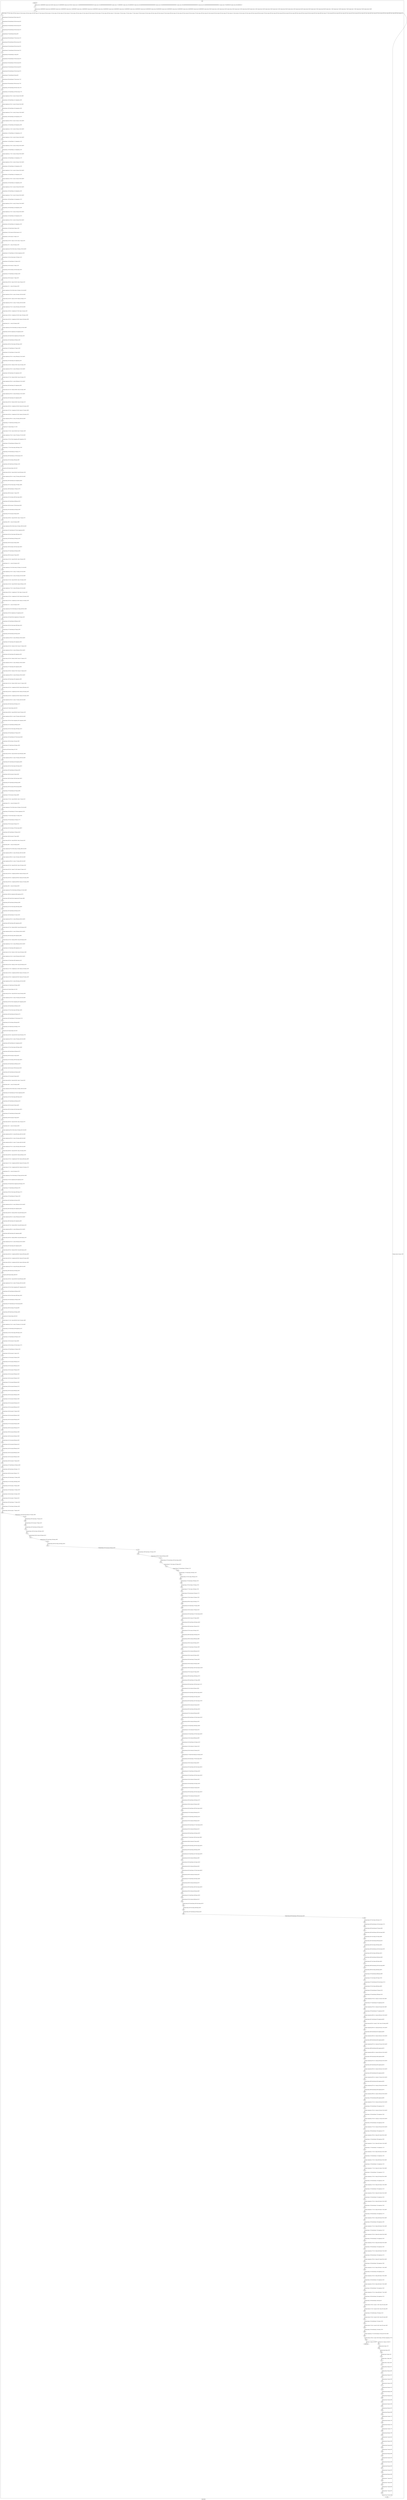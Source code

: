 digraph G {
label="Btor2XCFA";
subgraph cluster_0 {
label="main";
main_init[];
l1[];
l3[];
l4[];
l5[];
l6[];
l7[];
l8[];
l9[];
l10[];
l11[];
l12[];
l13[];
l14[];
l15[];
l16[];
l17[];
l18[];
l19[];
l20[];
l21[];
l22[];
l23[];
l24[];
l25[];
l26[];
l27[];
l28[];
l29[];
l30[];
l31[];
l32[];
l33[];
l34[];
l35[];
l36[];
l37[];
l38[];
l39[];
l40[];
l41[];
l42[];
l43[];
l44[];
l45[];
l46[];
l47[];
l48[];
l49[];
l50[];
l51[];
l52[];
l53[];
l54[];
l55[];
l56[];
l57[];
l58[];
l59[];
l60[];
l61[];
l62[];
l63[];
l64[];
l65[];
l66[];
l67[];
l68[];
l69[];
l70[];
l71[];
l72[];
l73[];
l74[];
l75[];
l76[];
l77[];
l78[];
l79[];
l80[];
l81[];
l82[];
l83[];
l84[];
l85[];
l86[];
l87[];
l88[];
l89[];
l90[];
l91[];
l92[];
l93[];
l94[];
l95[];
l96[];
l97[];
l98[];
l99[];
l100[];
l101[];
l102[];
l103[];
l104[];
l105[];
l106[];
l107[];
l108[];
l109[];
l110[];
l111[];
l112[];
l113[];
l114[];
l115[];
l116[];
l117[];
l118[];
l119[];
l120[];
l121[];
l122[];
l123[];
l124[];
l125[];
l126[];
l127[];
l128[];
l129[];
l130[];
l131[];
l132[];
l133[];
l134[];
l135[];
l136[];
l137[];
l138[];
l139[];
l140[];
l141[];
l142[];
l143[];
l144[];
l145[];
l146[];
l147[];
l148[];
l149[];
l150[];
l151[];
l152[];
l153[];
l154[];
l155[];
l156[];
l157[];
l158[];
l159[];
l160[];
l161[];
l162[];
l163[];
l164[];
l165[];
l166[];
l167[];
l168[];
l169[];
l170[];
l171[];
l172[];
l173[];
l174[];
l175[];
l176[];
l177[];
l178[];
l179[];
l180[];
l181[];
l182[];
l183[];
l184[];
l185[];
l186[];
l187[];
l188[];
l189[];
l190[];
l191[];
l192[];
l193[];
l194[];
l195[];
l196[];
l197[];
l198[];
l199[];
l200[];
l201[];
l202[];
l203[];
l204[];
l205[];
l206[];
l207[];
l208[];
l209[];
l210[];
l211[];
l212[];
l213[];
l214[];
l215[];
l216[];
l217[];
l218[];
l219[];
l220[];
l221[];
l222[];
l223[];
l224[];
l225[];
l226[];
l227[];
l228[];
l229[];
l230[];
l231[];
l232[];
l233[];
l234[];
l235[];
l236[];
l237[];
l238[];
l239[];
l240[];
l241[];
l242[];
l243[];
l244[];
l245[];
l246[];
l247[];
l248[];
l249[];
l250[];
l251[];
l252[];
l253[];
l254[];
l255[];
l256[];
l257[];
l258[];
l259[];
l260[];
l261[];
l262[];
l263[];
l264[];
l265[];
l266[];
l267[];
l268[];
l269[];
l270[];
l271[];
l272[];
l273[];
l274[];
l275[];
l276[];
l277[];
l278[];
l279[];
l280[];
l281[];
l282[];
l283[];
l284[];
l285[];
l286[];
l287[];
l288[];
l289[];
l290[];
l291[];
l292[];
l293[];
l294[];
l295[];
l296[];
l297[];
l298[];
l299[];
l300[];
l301[];
l302[];
l303[];
l304[];
l305[];
l306[];
l307[];
l308[];
l309[];
l310[];
l311[];
l312[];
l313[];
l314[];
l315[];
l316[];
l317[];
l318[];
l319[];
l320[];
l321[];
l322[];
l323[];
l324[];
l325[];
l326[];
l327[];
l328[];
l329[];
l330[];
l331[];
l332[];
l333[];
l334[];
l335[];
l336[];
l337[];
l338[];
l339[];
l340[];
l341[];
l342[];
l343[];
l344[];
l345[];
l346[];
l347[];
l348[];
l349[];
l350[];
l351[];
l352[];
l353[];
l354[];
l355[];
l356[];
l357[];
l358[];
l359[];
l360[];
l361[];
l362[];
l363[];
l364[];
l365[];
l366[];
l367[];
l368[];
l369[];
l370[];
l371[];
l372[];
l373[];
l374[];
l375[];
l376[];
l377[];
l378[];
l379[];
l380[];
l381[];
l382[];
l383[];
l384[];
l385[];
l386[];
l387[];
l388[];
l389[];
l390[];
l391[];
l392[];
l393[];
l394[];
l395[];
l396[];
l397[];
l398[];
l399[];
l400[];
l401[];
l402[];
l403[];
l404[];
l405[];
l406[];
l407[];
l408[];
l409[];
l410[];
l411[];
l412[];
l413[];
l414[];
l415[];
l416[];
l417[];
l418[];
l419[];
l420[];
l421[];
l422[];
l423[];
l424[];
l425[];
l426[];
l427[];
l428[];
l429[];
l430[];
l431[];
l432[];
l433[];
l434[];
l435[];
l436[];
l437[];
l438[];
l439[];
l440[];
l441[];
l442[];
l443[];
l444[];
l445[];
l446[];
l447[];
l448[];
l449[];
l450[];
l451[];
l452[];
l453[];
l454[];
l455[];
l456[];
l457[];
l458[];
l459[];
l460[];
l461[];
l462[];
l463[];
l464[];
l465[];
l466[];
l467[];
l468[];
l469[];
l470[];
l471[];
l472[];
l473[];
l474[];
l475[];
l476[];
l477[];
l478[];
l479[];
l480[];
l481[];
l482[];
l483[];
l484[];
l485[];
l486[];
l487[];
l488[];
l489[];
l490[];
l491[];
l492[];
l493[];
l494[];
l495[];
l496[];
l497[];
l498[];
l499[];
l500[];
l501[];
l502[];
l503[];
l504[];
l505[];
l506[];
l507[];
l508[];
l509[];
l510[];
l511[];
l512[];
l513[];
l514[];
l515[];
l516[];
l517[];
l518[];
l519[];
l520[];
l521[];
l522[];
l523[];
l524[];
l525[];
l526[];
l527[];
l528[];
l529[];
l530[];
l531[];
l532[];
l533[];
l534[];
l535[];
l536[];
l537[];
l538[];
l539[];
l540[];
l541[];
l542[];
l543[];
l544[];
l545[];
l546[];
l547[];
l548[];
l549[];
l550[];
l551[];
l552[];
l553[];
l554[];
l555[];
l556[];
l557[];
l558[];
l559[];
l560[];
l561[];
l562[];
l563[];
l564[];
l565[];
l566[];
main_error[];
l567[];
l568[];
l569[];
l570[];
l571[];
l572[];
l573[];
l574[];
l575[];
l576[];
l577[];
l578[];
l579[];
l580[];
l581[];
l582[];
l583[];
l584[];
l585[];
l586[];
l587[];
l588[];
l589[];
l590[];
l591[];
l592[];
l593[];
l594[];
l595[];
l596[];
l597[];
l598[];
l599[];
l600[];
l601[];
l602[];
l603[];
l604[];
main_init -> l1 [label="[(assign const_5 #b00000000),(assign const_38 #b0),(assign const_102 #b00000000),(assign const_209 #b1),(assign const_215 #b00000000000000000000000000000100),(assign const_216 #b000000000000000000000000),(assign const_217 #b00000001),(assign const_236 #b00000010),(assign const_249 #b00000000000000000000000000000000),(assign const_250 #b00000000000000000000000000000001),(assign const_258 #b00000000000000000000000000000010),(assign const_262 #b00000000000000000000000000000011),(assign const_270 #b00000100),(assign const_463 #b00000011)] "];
l3 -> l4 [label="[(havoc input_137),(havoc input_139),(havoc input_141),(havoc input_143),(havoc input_145),(havoc input_147),(havoc input_149),(havoc input_151),(havoc input_153),(havoc input_155),(havoc input_157),(havoc input_159),(havoc input_161),(havoc input_163),(havoc input_165),(havoc input_167),(havoc input_169),(havoc input_171),(havoc input_173),(havoc input_175),(havoc input_177),(havoc input_179),(havoc input_181),(havoc input_183),(havoc input_185),(havoc input_187),(havoc input_189),(havoc input_191),(havoc input_193),(havoc input_195),(havoc input_197),(havoc input_199),(havoc input_201),(havoc input_203),(havoc input_205),(havoc input_207),(havoc input_211),(havoc input_213),(havoc input_225),(havoc input_228),(havoc input_248),(havoc input_279),(havoc input_290),(havoc input_293),(havoc input_296),(havoc input_305),(havoc input_308),(havoc input_328),(havoc input_354),(havoc input_365),(havoc input_368),(havoc input_371),(havoc input_380),(havoc input_383),(havoc input_403),(havoc input_429),(havoc input_440),(havoc input_443),(havoc input_446),(havoc input_455),(havoc input_458),(havoc input_480),(havoc input_506),(havoc input_517)] "];
l4 -> l5 [label="[(assign binary_83 (bvand state_39 (bvnot state_41)))] "];
l5 -> l6 [label="[(assign binary_84 (bvand binary_83 (bvnot state_43)))] "];
l6 -> l7 [label="[(assign binary_85 (bvand binary_84 (bvnot state_45)))] "];
l7 -> l8 [label="[(assign binary_86 (bvand binary_85 (bvnot state_47)))] "];
l8 -> l9 [label="[(assign binary_87 (bvand binary_86 state_49))] "];
l9 -> l10 [label="[(assign binary_88 (bvand binary_87 (bvnot state_51)))] "];
l10 -> l11 [label="[(assign binary_89 (bvand binary_88 (bvnot state_53)))] "];
l11 -> l12 [label="[(assign binary_90 (bvand binary_89 (bvnot state_55)))] "];
l12 -> l13 [label="[(assign binary_91 (bvand binary_90 (bvnot state_57)))] "];
l13 -> l14 [label="[(assign binary_92 (bvand binary_91 state_59))] "];
l14 -> l15 [label="[(assign binary_93 (bvand binary_92 (bvnot state_61)))] "];
l15 -> l16 [label="[(assign binary_94 (bvand binary_93 (bvnot state_63)))] "];
l16 -> l17 [label="[(assign binary_95 (bvand binary_94 (bvnot state_65)))] "];
l17 -> l18 [label="[(assign binary_96 (bvand binary_95 (bvnot state_67)))] "];
l18 -> l19 [label="[(assign binary_97 (bvand binary_96 state_69))] "];
l19 -> l20 [label="[(assign binary_98 (bvand binary_97 (bvnot state_71)))] "];
l20 -> l21 [label="[(assign binary_99 (bvand binary_98 (bvnot state_73)))] "];
l21 -> l22 [label="[(assign binary_100 (bvand binary_99 (bvnot state_75)))] "];
l22 -> l23 [label="[(assign binary_101 (bvand binary_100 (bvnot state_77)))] "];
l23 -> l24 [label="[(assign comparison_103 (ite (= const_102 state_6) #b1 #b0))] "];
l24 -> l25 [label="[(assign binary_104 (bvand binary_101 comparison_103))] "];
l25 -> l26 [label="[(assign comparison_105 (ite (= const_102 state_8) #b1 #b0))] "];
l26 -> l27 [label="[(assign binary_106 (bvand binary_104 comparison_105))] "];
l27 -> l28 [label="[(assign comparison_107 (ite (= const_102 state_10) #b1 #b0))] "];
l28 -> l29 [label="[(assign binary_108 (bvand binary_106 comparison_107))] "];
l29 -> l30 [label="[(assign comparison_109 (ite (= const_102 state_12) #b1 #b0))] "];
l30 -> l31 [label="[(assign binary_110 (bvand binary_108 comparison_109))] "];
l31 -> l32 [label="[(assign comparison_111 (ite (= const_102 state_14) #b1 #b0))] "];
l32 -> l33 [label="[(assign binary_112 (bvand binary_110 comparison_111))] "];
l33 -> l34 [label="[(assign comparison_113 (ite (= const_102 state_16) #b1 #b0))] "];
l34 -> l35 [label="[(assign binary_114 (bvand binary_112 comparison_113))] "];
l35 -> l36 [label="[(assign comparison_115 (ite (= const_102 state_18) #b1 #b0))] "];
l36 -> l37 [label="[(assign binary_116 (bvand binary_114 comparison_115))] "];
l37 -> l38 [label="[(assign comparison_117 (ite (= const_102 state_20) #b1 #b0))] "];
l38 -> l39 [label="[(assign binary_118 (bvand binary_116 comparison_117))] "];
l39 -> l40 [label="[(assign comparison_119 (ite (= const_102 state_22) #b1 #b0))] "];
l40 -> l41 [label="[(assign binary_120 (bvand binary_118 comparison_119))] "];
l41 -> l42 [label="[(assign comparison_121 (ite (= const_102 state_24) #b1 #b0))] "];
l42 -> l43 [label="[(assign binary_122 (bvand binary_120 comparison_121))] "];
l43 -> l44 [label="[(assign comparison_123 (ite (= const_102 state_26) #b1 #b0))] "];
l44 -> l45 [label="[(assign binary_124 (bvand binary_122 comparison_123))] "];
l45 -> l46 [label="[(assign comparison_125 (ite (= const_102 state_28) #b1 #b0))] "];
l46 -> l47 [label="[(assign binary_126 (bvand binary_124 comparison_125))] "];
l47 -> l48 [label="[(assign comparison_127 (ite (= const_102 state_30) #b1 #b0))] "];
l48 -> l49 [label="[(assign binary_128 (bvand binary_126 comparison_127))] "];
l49 -> l50 [label="[(assign comparison_129 (ite (= const_102 state_32) #b1 #b0))] "];
l50 -> l51 [label="[(assign binary_130 (bvand binary_128 comparison_129))] "];
l51 -> l52 [label="[(assign comparison_131 (ite (= const_102 state_34) #b1 #b0))] "];
l52 -> l53 [label="[(assign binary_132 (bvand binary_130 comparison_131))] "];
l53 -> l54 [label="[(assign comparison_133 (ite (= const_102 state_36) #b1 #b0))] "];
l54 -> l55 [label="[(assign binary_134 (bvand binary_132 comparison_133))] "];
l55 -> l56 [label="[(assign binary_135 (bvand state_81 binary_134))] "];
l56 -> l57 [label="[(assign binary_212 (bvor input_169 (bvnot input_211)))] "];
l57 -> l58 [label="[(assign binary_214 (bvor input_173 input_211))] "];
l58 -> l59 [label="[(assign ternary_218 (ite (= input_211 #b1) const_217 input_153))] "];
l59 -> l60 [label="[(assign binary_219 (++ const_216 ternary_218))] "];
l60 -> l61 [label="[(assign comparison_220 (ite (bvule const_215 binary_219) #b1 #b0))] "];
l61 -> l62 [label="[(assign binary_221 (bvand binary_214 (bvnot comparison_220)))] "];
l62 -> l63 [label="[(assign binary_222 (bvor (bvnot input_213) binary_221))] "];
l63 -> l64 [label="[(assign binary_223 (bvand binary_212 binary_222))] "];
l64 -> l65 [label="[(assign binary_224 (bvor input_175 input_213))] "];
l65 -> l66 [label="[(assign binary_226 (bvor binary_224 (bvnot input_225)))] "];
l66 -> l67 [label="[(assign binary_227 (bvand binary_223 binary_226))] "];
l67 -> l68 [label="[(assign binary_229 (bvor input_177 input_225))] "];
l68 -> l69 [label="[(assign ternary_230 (ite (= input_225 #b1) const_102 input_155))] "];
l69 -> l70 [label="[(assign binary_231 (++ const_216 ternary_230))] "];
l70 -> l71 [label="[(assign comparison_232 (ite (bvule const_215 binary_231) #b1 #b0))] "];
l71 -> l72 [label="[(assign comparison_233 (ite (= const_102 ternary_230) #b1 #b0))] "];
l72 -> l73 [label="[(assign ternary_234 (ite (= input_213 #b1) ternary_218 input_137))] "];
l73 -> l74 [label="[(assign comparison_235 (ite (= const_217 ternary_230) #b1 #b0))] "];
l74 -> l75 [label="[(assign comparison_237 (ite (= const_236 ternary_230) #b1 #b0))] "];
l75 -> l76 [label="[(assign ternary_238 (ite (= comparison_237 #b1) input_141 input_143))] "];
l76 -> l77 [label="[(assign ternary_239 (ite (= comparison_235 #b1) input_139 ternary_238))] "];
l77 -> l78 [label="[(assign ternary_240 (ite (= comparison_233 #b1) ternary_234 ternary_239))] "];
l78 -> l79 [label="[(assign binary_241 (++ const_216 ternary_240))] "];
l79 -> l80 [label="[(assign comparison_242 (ite (bvule binary_241 binary_219) #b1 #b0))] "];
l80 -> l81 [label="[(assign binary_243 (bvor comparison_233 comparison_242))] "];
l81 -> l82 [label="[(assign binary_244 (bvand (bvnot comparison_232) binary_243))] "];
l82 -> l83 [label="[(assign binary_245 (bvand binary_229 binary_244))] "];
l83 -> l84 [label="[(assign binary_246 (bvor (bvnot input_228) binary_245))] "];
l84 -> l85 [label="[(assign binary_247 (bvand binary_227 binary_246))] "];
l85 -> l86 [label="[(assign binary_251 (bvsub binary_219 const_250))] "];
l86 -> l87 [label="[(assign comparison_252 (ite (= const_249 binary_251) #b1 #b0))] "];
l87 -> l88 [label="[(assign binary_253 (bvand input_225 comparison_252))] "];
l88 -> l89 [label="[(assign ternary_254 (ite (= binary_253 #b1) const_102 input_145))] "];
l89 -> l90 [label="[(assign comparison_255 (ite (= const_250 binary_251) #b1 #b0))] "];
l90 -> l91 [label="[(assign binary_256 (bvand input_225 comparison_255))] "];
l91 -> l92 [label="[(assign ternary_257 (ite (= binary_256 #b1) const_102 input_147))] "];
l92 -> l93 [label="[(assign comparison_259 (ite (= const_258 binary_251) #b1 #b0))] "];
l93 -> l94 [label="[(assign binary_260 (bvand input_225 comparison_259))] "];
l94 -> l95 [label="[(assign ternary_261 (ite (= binary_260 #b1) const_102 input_149))] "];
l95 -> l96 [label="[(assign comparison_263 (ite (= const_262 binary_251) #b1 #b0))] "];
l96 -> l97 [label="[(assign binary_264 (bvand input_225 comparison_263))] "];
l97 -> l98 [label="[(assign ternary_265 (ite (= binary_264 #b1) const_102 input_151))] "];
l98 -> l99 [label="[(assign ternary_266 (ite (= comparison_259 #b1) ternary_261 ternary_265))] "];
l99 -> l100 [label="[(assign ternary_267 (ite (= comparison_255 #b1) ternary_257 ternary_266))] "];
l100 -> l101 [label="[(assign ternary_268 (ite (= comparison_252 #b1) ternary_254 ternary_267))] "];
l101 -> l102 [label="[(assign comparison_269 (ite (= const_102 ternary_268) #b1 #b0))] "];
l102 -> l103 [label="[(assign binary_271 (bvadd const_250 binary_231))] "];
l103 -> l104 [label="[(assign slice_272 (extract binary_271 0 8))] "];
l104 -> l105 [label="[(assign ternary_273 (ite (= input_228 #b1) slice_272 ternary_230))] "];
l105 -> l106 [label="[(assign comparison_274 (ite (= const_270 ternary_273) #b1 #b0))] "];
l106 -> l107 [label="[(assign binary_275 (bvor (bvnot comparison_269) comparison_274))] "];
l107 -> l108 [label="[(assign binary_276 (bvand binary_229 binary_275))] "];
l108 -> l109 [label="[(assign binary_277 (bvor (bvnot input_248) binary_276))] "];
l109 -> l110 [label="[(assign binary_278 (bvand binary_247 binary_277))] "];
l110 -> l111 [label="[(assign binary_280 (bvand binary_214 (bvnot input_213)))] "];
l111 -> l112 [label="[(assign binary_281 (bvor binary_280 input_248))] "];
l112 -> l113 [label="[(assign binary_282 (bvadd const_250 binary_219))] "];
l113 -> l114 [label="[(assign slice_283 (extract binary_282 0 8))] "];
l114 -> l115 [label="[(assign ternary_284 (ite (= input_248 #b1) slice_283 ternary_218))] "];
l115 -> l116 [label="[(assign comparison_285 (ite (= const_270 ternary_284) #b1 #b0))] "];
l116 -> l117 [label="[(assign binary_286 (bvand binary_281 comparison_285))] "];
l117 -> l118 [label="[(assign binary_287 (bvor (bvnot input_279) binary_286))] "];
l118 -> l119 [label="[(assign binary_288 (bvand binary_278 binary_287))] "];
l119 -> l120 [label="[(assign binary_289 (bvor input_171 input_279))] "];
l120 -> l121 [label="[(assign binary_291 (bvor binary_289 (bvnot input_290)))] "];
l121 -> l122 [label="[(assign binary_292 (bvand binary_288 binary_291))] "];
l122 -> l123 [label="[(assign binary_294 (bvor input_179 (bvnot input_293)))] "];
l123 -> l124 [label="[(assign binary_295 (bvand binary_292 binary_294))] "];
l124 -> l125 [label="[(assign binary_297 (bvor input_183 input_293))] "];
l125 -> l126 [label="[(assign ternary_298 (ite (= input_293 #b1) const_217 input_157))] "];
l126 -> l127 [label="[(assign binary_299 (++ const_216 ternary_298))] "];
l127 -> l128 [label="[(assign comparison_300 (ite (bvule const_215 binary_299) #b1 #b0))] "];
l128 -> l129 [label="[(assign binary_301 (bvand binary_297 (bvnot comparison_300)))] "];
l129 -> l130 [label="[(assign binary_302 (bvor (bvnot input_296) binary_301))] "];
l130 -> l131 [label="[(assign binary_303 (bvand binary_295 binary_302))] "];
l131 -> l132 [label="[(assign binary_304 (bvor input_185 input_296))] "];
l132 -> l133 [label="[(assign binary_306 (bvor binary_304 (bvnot input_305)))] "];
l133 -> l134 [label="[(assign binary_307 (bvand binary_303 binary_306))] "];
l134 -> l135 [label="[(assign binary_309 (bvor input_187 input_305))] "];
l135 -> l136 [label="[(assign ternary_310 (ite (= input_305 #b1) const_102 input_159))] "];
l136 -> l137 [label="[(assign binary_311 (++ const_216 ternary_310))] "];
l137 -> l138 [label="[(assign comparison_312 (ite (bvule const_215 binary_311) #b1 #b0))] "];
l138 -> l139 [label="[(assign comparison_313 (ite (= const_217 ternary_310) #b1 #b0))] "];
l139 -> l140 [label="[(assign comparison_314 (ite (= const_102 ternary_310) #b1 #b0))] "];
l140 -> l141 [label="[(assign ternary_315 (ite (= input_290 #b1) const_102 ternary_234))] "];
l141 -> l142 [label="[(assign ternary_316 (ite (= input_296 #b1) ternary_298 input_139))] "];
l142 -> l143 [label="[(assign comparison_317 (ite (= const_236 ternary_310) #b1 #b0))] "];
l143 -> l144 [label="[(assign ternary_318 (ite (= comparison_317 #b1) input_141 input_143))] "];
l144 -> l145 [label="[(assign ternary_319 (ite (= comparison_313 #b1) ternary_316 ternary_318))] "];
l145 -> l146 [label="[(assign ternary_320 (ite (= comparison_314 #b1) ternary_315 ternary_319))] "];
l146 -> l147 [label="[(assign binary_321 (++ const_216 ternary_320))] "];
l147 -> l148 [label="[(assign comparison_322 (ite (bvule binary_321 binary_299) #b1 #b0))] "];
l148 -> l149 [label="[(assign binary_323 (bvor comparison_313 comparison_322))] "];
l149 -> l150 [label="[(assign binary_324 (bvand (bvnot comparison_312) binary_323))] "];
l150 -> l151 [label="[(assign binary_325 (bvand binary_309 binary_324))] "];
l151 -> l152 [label="[(assign binary_326 (bvor (bvnot input_308) binary_325))] "];
l152 -> l153 [label="[(assign binary_327 (bvand binary_307 binary_326))] "];
l153 -> l154 [label="[(assign binary_329 (bvsub binary_299 const_250))] "];
l154 -> l155 [label="[(assign comparison_330 (ite (= const_249 binary_329) #b1 #b0))] "];
l155 -> l156 [label="[(assign binary_331 (bvand input_305 comparison_330))] "];
l156 -> l157 [label="[(assign ternary_332 (ite (= binary_331 #b1) const_217 ternary_254))] "];
l157 -> l158 [label="[(assign comparison_333 (ite (= const_250 binary_329) #b1 #b0))] "];
l158 -> l159 [label="[(assign binary_334 (bvand input_305 comparison_333))] "];
l159 -> l160 [label="[(assign ternary_335 (ite (= binary_334 #b1) const_217 ternary_257))] "];
l160 -> l161 [label="[(assign comparison_336 (ite (= const_258 binary_329) #b1 #b0))] "];
l161 -> l162 [label="[(assign binary_337 (bvand input_305 comparison_336))] "];
l162 -> l163 [label="[(assign ternary_338 (ite (= binary_337 #b1) const_217 ternary_261))] "];
l163 -> l164 [label="[(assign comparison_339 (ite (= const_262 binary_329) #b1 #b0))] "];
l164 -> l165 [label="[(assign binary_340 (bvand input_305 comparison_339))] "];
l165 -> l166 [label="[(assign ternary_341 (ite (= binary_340 #b1) const_217 ternary_265))] "];
l166 -> l167 [label="[(assign ternary_342 (ite (= comparison_336 #b1) ternary_338 ternary_341))] "];
l167 -> l168 [label="[(assign ternary_343 (ite (= comparison_333 #b1) ternary_335 ternary_342))] "];
l168 -> l169 [label="[(assign ternary_344 (ite (= comparison_330 #b1) ternary_332 ternary_343))] "];
l169 -> l170 [label="[(assign comparison_345 (ite (= const_217 ternary_344) #b1 #b0))] "];
l170 -> l171 [label="[(assign binary_346 (bvadd const_250 binary_311))] "];
l171 -> l172 [label="[(assign slice_347 (extract binary_346 0 8))] "];
l172 -> l173 [label="[(assign ternary_348 (ite (= input_308 #b1) slice_347 ternary_310))] "];
l173 -> l174 [label="[(assign comparison_349 (ite (= const_270 ternary_348) #b1 #b0))] "];
l174 -> l175 [label="[(assign binary_350 (bvor (bvnot comparison_345) comparison_349))] "];
l175 -> l176 [label="[(assign binary_351 (bvand binary_309 binary_350))] "];
l176 -> l177 [label="[(assign binary_352 (bvor (bvnot input_328) binary_351))] "];
l177 -> l178 [label="[(assign binary_353 (bvand binary_327 binary_352))] "];
l178 -> l179 [label="[(assign binary_355 (bvand binary_297 (bvnot input_296)))] "];
l179 -> l180 [label="[(assign binary_356 (bvor binary_355 input_328))] "];
l180 -> l181 [label="[(assign binary_357 (bvadd const_250 binary_299))] "];
l181 -> l182 [label="[(assign slice_358 (extract binary_357 0 8))] "];
l182 -> l183 [label="[(assign ternary_359 (ite (= input_328 #b1) slice_358 ternary_298))] "];
l183 -> l184 [label="[(assign comparison_360 (ite (= const_270 ternary_359) #b1 #b0))] "];
l184 -> l185 [label="[(assign binary_361 (bvand binary_356 comparison_360))] "];
l185 -> l186 [label="[(assign binary_362 (bvor (bvnot input_354) binary_361))] "];
l186 -> l187 [label="[(assign binary_363 (bvand binary_353 binary_362))] "];
l187 -> l188 [label="[(assign binary_364 (bvor input_181 input_354))] "];
l188 -> l189 [label="[(assign binary_366 (bvor binary_364 (bvnot input_365)))] "];
l189 -> l190 [label="[(assign binary_367 (bvand binary_363 binary_366))] "];
l190 -> l191 [label="[(assign binary_369 (bvor input_189 (bvnot input_368)))] "];
l191 -> l192 [label="[(assign binary_370 (bvand binary_367 binary_369))] "];
l192 -> l193 [label="[(assign binary_372 (bvor input_193 input_368))] "];
l193 -> l194 [label="[(assign ternary_373 (ite (= input_368 #b1) const_217 input_161))] "];
l194 -> l195 [label="[(assign binary_374 (++ const_216 ternary_373))] "];
l195 -> l196 [label="[(assign comparison_375 (ite (bvule const_215 binary_374) #b1 #b0))] "];
l196 -> l197 [label="[(assign binary_376 (bvand binary_372 (bvnot comparison_375)))] "];
l197 -> l198 [label="[(assign binary_377 (bvor (bvnot input_371) binary_376))] "];
l198 -> l199 [label="[(assign binary_378 (bvand binary_370 binary_377))] "];
l199 -> l200 [label="[(assign binary_379 (bvor input_195 input_371))] "];
l200 -> l201 [label="[(assign binary_381 (bvor binary_379 (bvnot input_380)))] "];
l201 -> l202 [label="[(assign binary_382 (bvand binary_378 binary_381))] "];
l202 -> l203 [label="[(assign binary_384 (bvor input_197 input_380))] "];
l203 -> l204 [label="[(assign ternary_385 (ite (= input_380 #b1) const_102 input_163))] "];
l204 -> l205 [label="[(assign binary_386 (++ const_216 ternary_385))] "];
l205 -> l206 [label="[(assign comparison_387 (ite (bvule const_215 binary_386) #b1 #b0))] "];
l206 -> l207 [label="[(assign comparison_388 (ite (= const_236 ternary_385) #b1 #b0))] "];
l207 -> l208 [label="[(assign comparison_389 (ite (= const_102 ternary_385) #b1 #b0))] "];
l208 -> l209 [label="[(assign comparison_390 (ite (= const_217 ternary_385) #b1 #b0))] "];
l209 -> l210 [label="[(assign ternary_391 (ite (= input_365 #b1) const_102 ternary_316))] "];
l210 -> l211 [label="[(assign ternary_392 (ite (= input_371 #b1) ternary_373 input_141))] "];
l211 -> l212 [label="[(assign ternary_393 (ite (= comparison_388 #b1) ternary_392 input_143))] "];
l212 -> l213 [label="[(assign ternary_394 (ite (= comparison_390 #b1) ternary_391 ternary_393))] "];
l213 -> l214 [label="[(assign ternary_395 (ite (= comparison_389 #b1) ternary_315 ternary_394))] "];
l214 -> l215 [label="[(assign binary_396 (++ const_216 ternary_395))] "];
l215 -> l216 [label="[(assign comparison_397 (ite (bvule binary_396 binary_374) #b1 #b0))] "];
l216 -> l217 [label="[(assign binary_398 (bvor comparison_388 comparison_397))] "];
l217 -> l218 [label="[(assign binary_399 (bvand (bvnot comparison_387) binary_398))] "];
l218 -> l219 [label="[(assign binary_400 (bvand binary_384 binary_399))] "];
l219 -> l220 [label="[(assign binary_401 (bvor (bvnot input_383) binary_400))] "];
l220 -> l221 [label="[(assign binary_402 (bvand binary_382 binary_401))] "];
l221 -> l222 [label="[(assign binary_404 (bvsub binary_374 const_250))] "];
l222 -> l223 [label="[(assign comparison_405 (ite (= const_249 binary_404) #b1 #b0))] "];
l223 -> l224 [label="[(assign binary_406 (bvand input_380 comparison_405))] "];
l224 -> l225 [label="[(assign ternary_407 (ite (= binary_406 #b1) const_236 ternary_332))] "];
l225 -> l226 [label="[(assign comparison_408 (ite (= const_250 binary_404) #b1 #b0))] "];
l226 -> l227 [label="[(assign binary_409 (bvand input_380 comparison_408))] "];
l227 -> l228 [label="[(assign ternary_410 (ite (= binary_409 #b1) const_236 ternary_335))] "];
l228 -> l229 [label="[(assign comparison_411 (ite (= const_258 binary_404) #b1 #b0))] "];
l229 -> l230 [label="[(assign binary_412 (bvand input_380 comparison_411))] "];
l230 -> l231 [label="[(assign ternary_413 (ite (= binary_412 #b1) const_236 ternary_338))] "];
l231 -> l232 [label="[(assign comparison_414 (ite (= const_262 binary_404) #b1 #b0))] "];
l232 -> l233 [label="[(assign binary_415 (bvand input_380 comparison_414))] "];
l233 -> l234 [label="[(assign ternary_416 (ite (= binary_415 #b1) const_236 ternary_341))] "];
l234 -> l235 [label="[(assign ternary_417 (ite (= comparison_411 #b1) ternary_413 ternary_416))] "];
l235 -> l236 [label="[(assign ternary_418 (ite (= comparison_408 #b1) ternary_410 ternary_417))] "];
l236 -> l237 [label="[(assign ternary_419 (ite (= comparison_405 #b1) ternary_407 ternary_418))] "];
l237 -> l238 [label="[(assign comparison_420 (ite (= const_236 ternary_419) #b1 #b0))] "];
l238 -> l239 [label="[(assign binary_421 (bvadd const_250 binary_386))] "];
l239 -> l240 [label="[(assign slice_422 (extract binary_421 0 8))] "];
l240 -> l241 [label="[(assign ternary_423 (ite (= input_383 #b1) slice_422 ternary_385))] "];
l241 -> l242 [label="[(assign comparison_424 (ite (= const_270 ternary_423) #b1 #b0))] "];
l242 -> l243 [label="[(assign binary_425 (bvor (bvnot comparison_420) comparison_424))] "];
l243 -> l244 [label="[(assign binary_426 (bvand binary_384 binary_425))] "];
l244 -> l245 [label="[(assign binary_427 (bvor (bvnot input_403) binary_426))] "];
l245 -> l246 [label="[(assign binary_428 (bvand binary_402 binary_427))] "];
l246 -> l247 [label="[(assign binary_430 (bvand binary_372 (bvnot input_371)))] "];
l247 -> l248 [label="[(assign binary_431 (bvor binary_430 input_403))] "];
l248 -> l249 [label="[(assign binary_432 (bvadd const_250 binary_374))] "];
l249 -> l250 [label="[(assign slice_433 (extract binary_432 0 8))] "];
l250 -> l251 [label="[(assign ternary_434 (ite (= input_403 #b1) slice_433 ternary_373))] "];
l251 -> l252 [label="[(assign comparison_435 (ite (= const_270 ternary_434) #b1 #b0))] "];
l252 -> l253 [label="[(assign binary_436 (bvand binary_431 comparison_435))] "];
l253 -> l254 [label="[(assign binary_437 (bvor (bvnot input_429) binary_436))] "];
l254 -> l255 [label="[(assign binary_438 (bvand binary_428 binary_437))] "];
l255 -> l256 [label="[(assign binary_439 (bvor input_191 input_429))] "];
l256 -> l257 [label="[(assign binary_441 (bvor binary_439 (bvnot input_440)))] "];
l257 -> l258 [label="[(assign binary_442 (bvand binary_438 binary_441))] "];
l258 -> l259 [label="[(assign binary_444 (bvor input_199 (bvnot input_443)))] "];
l259 -> l260 [label="[(assign binary_445 (bvand binary_442 binary_444))] "];
l260 -> l261 [label="[(assign binary_447 (bvor input_203 input_443))] "];
l261 -> l262 [label="[(assign ternary_448 (ite (= input_443 #b1) const_217 input_165))] "];
l262 -> l263 [label="[(assign binary_449 (++ const_216 ternary_448))] "];
l263 -> l264 [label="[(assign comparison_450 (ite (bvule const_215 binary_449) #b1 #b0))] "];
l264 -> l265 [label="[(assign binary_451 (bvand binary_447 (bvnot comparison_450)))] "];
l265 -> l266 [label="[(assign binary_452 (bvor (bvnot input_446) binary_451))] "];
l266 -> l267 [label="[(assign binary_453 (bvand binary_445 binary_452))] "];
l267 -> l268 [label="[(assign binary_454 (bvor input_205 input_446))] "];
l268 -> l269 [label="[(assign binary_456 (bvor binary_454 (bvnot input_455)))] "];
l269 -> l270 [label="[(assign binary_457 (bvand binary_453 binary_456))] "];
l270 -> l271 [label="[(assign binary_459 (bvor input_207 input_455))] "];
l271 -> l272 [label="[(assign ternary_460 (ite (= input_455 #b1) const_102 input_167))] "];
l272 -> l273 [label="[(assign binary_461 (++ const_216 ternary_460))] "];
l273 -> l274 [label="[(assign comparison_462 (ite (bvule const_215 binary_461) #b1 #b0))] "];
l274 -> l275 [label="[(assign comparison_464 (ite (= const_463 ternary_460) #b1 #b0))] "];
l275 -> l276 [label="[(assign comparison_465 (ite (= const_102 ternary_460) #b1 #b0))] "];
l276 -> l277 [label="[(assign comparison_466 (ite (= const_217 ternary_460) #b1 #b0))] "];
l277 -> l278 [label="[(assign comparison_467 (ite (= const_236 ternary_460) #b1 #b0))] "];
l278 -> l279 [label="[(assign ternary_468 (ite (= input_440 #b1) const_102 ternary_392))] "];
l279 -> l280 [label="[(assign ternary_469 (ite (= input_446 #b1) ternary_448 input_143))] "];
l280 -> l281 [label="[(assign ternary_470 (ite (= comparison_467 #b1) ternary_468 ternary_469))] "];
l281 -> l282 [label="[(assign ternary_471 (ite (= comparison_466 #b1) ternary_391 ternary_470))] "];
l282 -> l283 [label="[(assign ternary_472 (ite (= comparison_465 #b1) ternary_315 ternary_471))] "];
l283 -> l284 [label="[(assign binary_473 (++ const_216 ternary_472))] "];
l284 -> l285 [label="[(assign comparison_474 (ite (bvule binary_473 binary_449) #b1 #b0))] "];
l285 -> l286 [label="[(assign binary_475 (bvor comparison_464 comparison_474))] "];
l286 -> l287 [label="[(assign binary_476 (bvand (bvnot comparison_462) binary_475))] "];
l287 -> l288 [label="[(assign binary_477 (bvand binary_459 binary_476))] "];
l288 -> l289 [label="[(assign binary_478 (bvor (bvnot input_458) binary_477))] "];
l289 -> l290 [label="[(assign binary_479 (bvand binary_457 binary_478))] "];
l290 -> l291 [label="[(assign binary_481 (bvsub binary_449 const_250))] "];
l291 -> l292 [label="[(assign comparison_482 (ite (= const_249 binary_481) #b1 #b0))] "];
l292 -> l293 [label="[(assign binary_483 (bvand input_455 comparison_482))] "];
l293 -> l294 [label="[(assign ternary_484 (ite (= binary_483 #b1) const_463 ternary_407))] "];
l294 -> l295 [label="[(assign comparison_485 (ite (= const_250 binary_481) #b1 #b0))] "];
l295 -> l296 [label="[(assign binary_486 (bvand input_455 comparison_485))] "];
l296 -> l297 [label="[(assign ternary_487 (ite (= binary_486 #b1) const_463 ternary_410))] "];
l297 -> l298 [label="[(assign comparison_488 (ite (= const_258 binary_481) #b1 #b0))] "];
l298 -> l299 [label="[(assign binary_489 (bvand input_455 comparison_488))] "];
l299 -> l300 [label="[(assign ternary_490 (ite (= binary_489 #b1) const_463 ternary_413))] "];
l300 -> l301 [label="[(assign comparison_491 (ite (= const_262 binary_481) #b1 #b0))] "];
l301 -> l302 [label="[(assign binary_492 (bvand input_455 comparison_491))] "];
l302 -> l303 [label="[(assign ternary_493 (ite (= binary_492 #b1) const_463 ternary_416))] "];
l303 -> l304 [label="[(assign ternary_494 (ite (= comparison_488 #b1) ternary_490 ternary_493))] "];
l304 -> l305 [label="[(assign ternary_495 (ite (= comparison_485 #b1) ternary_487 ternary_494))] "];
l305 -> l306 [label="[(assign ternary_496 (ite (= comparison_482 #b1) ternary_484 ternary_495))] "];
l306 -> l307 [label="[(assign comparison_497 (ite (= const_463 ternary_496) #b1 #b0))] "];
l307 -> l308 [label="[(assign binary_498 (bvadd const_250 binary_461))] "];
l308 -> l309 [label="[(assign slice_499 (extract binary_498 0 8))] "];
l309 -> l310 [label="[(assign ternary_500 (ite (= input_458 #b1) slice_499 ternary_460))] "];
l310 -> l311 [label="[(assign comparison_501 (ite (= const_270 ternary_500) #b1 #b0))] "];
l311 -> l312 [label="[(assign binary_502 (bvor (bvnot comparison_497) comparison_501))] "];
l312 -> l313 [label="[(assign binary_503 (bvand binary_459 binary_502))] "];
l313 -> l314 [label="[(assign binary_504 (bvor (bvnot input_480) binary_503))] "];
l314 -> l315 [label="[(assign binary_505 (bvand binary_479 binary_504))] "];
l315 -> l316 [label="[(assign binary_507 (bvand binary_447 (bvnot input_446)))] "];
l316 -> l317 [label="[(assign binary_508 (bvor binary_507 input_480))] "];
l317 -> l318 [label="[(assign binary_509 (bvadd const_250 binary_449))] "];
l318 -> l319 [label="[(assign slice_510 (extract binary_509 0 8))] "];
l319 -> l320 [label="[(assign ternary_511 (ite (= input_480 #b1) slice_510 ternary_448))] "];
l320 -> l321 [label="[(assign comparison_512 (ite (= const_270 ternary_511) #b1 #b0))] "];
l321 -> l322 [label="[(assign binary_513 (bvand binary_508 comparison_512))] "];
l322 -> l323 [label="[(assign binary_514 (bvor (bvnot input_506) binary_513))] "];
l323 -> l324 [label="[(assign binary_515 (bvand binary_505 binary_514))] "];
l324 -> l325 [label="[(assign binary_516 (bvor input_201 input_506))] "];
l325 -> l326 [label="[(assign binary_518 (bvor binary_516 (bvnot input_517)))] "];
l326 -> l327 [label="[(assign binary_519 (bvand binary_515 binary_518))] "];
l327 -> l328 [label="[(assign binary_520 (bvor input_211 input_213))] "];
l328 -> l329 [label="[(assign binary_521 (bvor input_225 binary_520))] "];
l329 -> l330 [label="[(assign binary_522 (bvor input_228 binary_521))] "];
l330 -> l331 [label="[(assign binary_523 (bvor input_248 binary_522))] "];
l331 -> l332 [label="[(assign binary_524 (bvor input_279 binary_523))] "];
l332 -> l333 [label="[(assign binary_525 (bvor input_290 binary_524))] "];
l333 -> l334 [label="[(assign binary_526 (bvor input_293 binary_525))] "];
l334 -> l335 [label="[(assign binary_527 (bvor input_296 binary_526))] "];
l335 -> l336 [label="[(assign binary_528 (bvor input_305 binary_527))] "];
l336 -> l337 [label="[(assign binary_529 (bvor input_308 binary_528))] "];
l337 -> l338 [label="[(assign binary_530 (bvor input_328 binary_529))] "];
l338 -> l339 [label="[(assign binary_531 (bvor input_354 binary_530))] "];
l339 -> l340 [label="[(assign binary_532 (bvor input_365 binary_531))] "];
l340 -> l341 [label="[(assign binary_533 (bvor input_368 binary_532))] "];
l341 -> l342 [label="[(assign binary_534 (bvor input_371 binary_533))] "];
l342 -> l343 [label="[(assign binary_535 (bvor input_380 binary_534))] "];
l343 -> l344 [label="[(assign binary_536 (bvor input_383 binary_535))] "];
l344 -> l345 [label="[(assign binary_537 (bvor input_403 binary_536))] "];
l345 -> l346 [label="[(assign binary_538 (bvor input_429 binary_537))] "];
l346 -> l347 [label="[(assign binary_539 (bvor input_440 binary_538))] "];
l347 -> l348 [label="[(assign binary_540 (bvor input_443 binary_539))] "];
l348 -> l349 [label="[(assign binary_541 (bvor input_446 binary_540))] "];
l349 -> l350 [label="[(assign binary_542 (bvor input_455 binary_541))] "];
l350 -> l351 [label="[(assign binary_543 (bvor input_458 binary_542))] "];
l351 -> l352 [label="[(assign binary_544 (bvor input_480 binary_543))] "];
l352 -> l353 [label="[(assign binary_545 (bvor input_506 binary_544))] "];
l353 -> l354 [label="[(assign binary_546 (bvor input_517 binary_545))] "];
l354 -> l355 [label="[(assign binary_547 (bvand binary_519 binary_546))] "];
l355 -> l356 [label="[(assign binary_548 (bvand input_169 input_171))] "];
l356 -> l357 [label="[(assign binary_549 (bvor input_169 input_171))] "];
l357 -> l358 [label="[(assign binary_550 (bvand input_173 binary_549))] "];
l358 -> l359 [label="[(assign binary_551 (bvor binary_548 binary_550))] "];
l359 -> l360 [label="[(assign binary_552 (bvor input_173 binary_549))] "];
l360 -> l361 [label="[(assign binary_553 (bvand input_175 binary_552))] "];
l361 -> l362 [label="[(assign binary_554 (bvor binary_551 binary_553))] "];
l362 -> l363 [label="[(assign binary_555 (bvor input_175 binary_552))] "];
l363 -> l364 [label="[(assign binary_556 (bvand input_177 binary_555))] "];
l364 -> l365 [label="[(assign binary_557 (bvor binary_554 binary_556))] "];
l365 -> l366 [label="[(assign binary_558 (bvor input_177 binary_555))] "];
l366 -> l367 [label="[(assign binary_559 (bvand (bvnot binary_557) binary_558))] "];
l367 -> l368 [label="[(assign binary_560 (bvand input_179 input_181))] "];
l368 -> l369 [label="[(assign binary_561 (bvor input_179 input_181))] "];
l369 -> l370 [label="[(assign binary_562 (bvand input_183 binary_561))] "];
l370 -> l371 [label="[(assign binary_563 (bvor binary_560 binary_562))] "];
l371 -> l372 [label="[(assign binary_564 (bvor input_183 binary_561))] "];
l372 -> l373 [label="[(assign binary_565 (bvand input_185 binary_564))] "];
l373 -> l374 [label="[(assign binary_566 (bvor binary_563 binary_565))] "];
l374 -> l375 [label="[(assign binary_567 (bvor input_185 binary_564))] "];
l375 -> l376 [label="[(assign binary_568 (bvand input_187 binary_567))] "];
l376 -> l377 [label="[(assign binary_569 (bvor binary_566 binary_568))] "];
l377 -> l378 [label="[(assign binary_570 (bvand binary_559 (bvnot binary_569)))] "];
l378 -> l379 [label="[(assign binary_571 (bvor input_187 binary_567))] "];
l379 -> l380 [label="[(assign binary_572 (bvand binary_570 binary_571))] "];
l380 -> l381 [label="[(assign binary_573 (bvand input_189 input_191))] "];
l381 -> l382 [label="[(assign binary_574 (bvor input_189 input_191))] "];
l382 -> l383 [label="[(assign binary_575 (bvand input_193 binary_574))] "];
l383 -> l384 [label="[(assign binary_576 (bvor binary_573 binary_575))] "];
l384 -> l385 [label="[(assign binary_577 (bvor input_193 binary_574))] "];
l385 -> l386 [label="[(assign binary_578 (bvand input_195 binary_577))] "];
l386 -> l387 [label="[(assign binary_579 (bvor binary_576 binary_578))] "];
l387 -> l388 [label="[(assign binary_580 (bvor input_195 binary_577))] "];
l388 -> l389 [label="[(assign binary_581 (bvand input_197 binary_580))] "];
l389 -> l390 [label="[(assign binary_582 (bvor binary_579 binary_581))] "];
l390 -> l391 [label="[(assign binary_583 (bvand binary_572 (bvnot binary_582)))] "];
l391 -> l392 [label="[(assign binary_584 (bvor input_197 binary_580))] "];
l392 -> l393 [label="[(assign binary_585 (bvand binary_583 binary_584))] "];
l393 -> l394 [label="[(assign binary_586 (bvand input_199 input_201))] "];
l394 -> l395 [label="[(assign binary_587 (bvor input_199 input_201))] "];
l395 -> l396 [label="[(assign binary_588 (bvand input_203 binary_587))] "];
l396 -> l397 [label="[(assign binary_589 (bvor binary_586 binary_588))] "];
l397 -> l398 [label="[(assign binary_590 (bvor input_203 binary_587))] "];
l398 -> l399 [label="[(assign binary_591 (bvand input_205 binary_590))] "];
l399 -> l400 [label="[(assign binary_592 (bvor binary_589 binary_591))] "];
l400 -> l401 [label="[(assign binary_593 (bvor input_205 binary_590))] "];
l401 -> l402 [label="[(assign binary_594 (bvand input_207 binary_593))] "];
l402 -> l403 [label="[(assign binary_595 (bvor binary_592 binary_594))] "];
l403 -> l404 [label="[(assign binary_596 (bvand binary_585 (bvnot binary_595)))] "];
l404 -> l405 [label="[(assign binary_597 (bvor input_207 binary_593))] "];
l405 -> l406 [label="[(assign binary_598 (bvand binary_596 binary_597))] "];
l406 -> l407 [label="[(assign binary_599 (bvand binary_547 binary_598))] "];
l407 -> l408 [label="[(assign binary_600 (bvand input_169 (bvnot input_211)))] "];
l408 -> l409 [label="[(assign binary_601 (bvor binary_600 input_290))] "];
l409 -> l410 [label="[(assign binary_602 (bvand binary_289 (bvnot input_290)))] "];
l410 -> l411 [label="[(assign binary_603 (bvand binary_601 binary_602))] "];
l411 -> l412 [label="[(assign binary_604 (bvand binary_281 (bvnot input_279)))] "];
l412 -> l413 [label="[(assign binary_605 (bvor binary_601 binary_602))] "];
l413 -> l414 [label="[(assign binary_606 (bvand binary_604 binary_605))] "];
l414 -> l415 [label="[(assign binary_607 (bvor binary_603 binary_606))] "];
l415 -> l416 [label="[(assign binary_608 (bvand binary_224 (bvnot input_225)))] "];
l416 -> l417 [label="[(assign binary_609 (bvor binary_604 binary_605))] "];
l417 -> l418 [label="[(assign binary_610 (bvand binary_608 binary_609))] "];
l418 -> l419 [label="[(assign binary_611 (bvor binary_607 binary_610))] "];
l419 -> l420 [label="[(assign binary_612 (bvand binary_229 (bvnot input_248)))] "];
l420 -> l421 [label="[(assign binary_613 (bvor binary_608 binary_609))] "];
l421 -> l422 [label="[(assign binary_614 (bvand binary_612 binary_613))] "];
l422 -> l423 [label="[(assign binary_615 (bvor binary_611 binary_614))] "];
l423 -> l424 [label="[(assign binary_616 (bvor binary_612 binary_613))] "];
l424 -> l425 [label="[(assign binary_617 (bvand (bvnot binary_615) binary_616))] "];
l425 -> l426 [label="[(assign binary_618 (bvand input_179 (bvnot input_293)))] "];
l426 -> l427 [label="[(assign binary_619 (bvor binary_618 input_365))] "];
l427 -> l428 [label="[(assign binary_620 (bvand binary_364 (bvnot input_365)))] "];
l428 -> l429 [label="[(assign binary_621 (bvand binary_619 binary_620))] "];
l429 -> l430 [label="[(assign binary_622 (bvand binary_356 (bvnot input_354)))] "];
l430 -> l431 [label="[(assign binary_623 (bvor binary_619 binary_620))] "];
l431 -> l432 [label="[(assign binary_624 (bvand binary_622 binary_623))] "];
l432 -> l433 [label="[(assign binary_625 (bvor binary_621 binary_624))] "];
l433 -> l434 [label="[(assign binary_626 (bvand binary_304 (bvnot input_305)))] "];
l434 -> l435 [label="[(assign binary_627 (bvor binary_622 binary_623))] "];
l435 -> l436 [label="[(assign binary_628 (bvand binary_626 binary_627))] "];
l436 -> l437 [label="[(assign binary_629 (bvor binary_625 binary_628))] "];
l437 -> l438 [label="[(assign binary_630 (bvand binary_309 (bvnot input_328)))] "];
l438 -> l439 [label="[(assign binary_631 (bvor binary_626 binary_627))] "];
l439 -> l440 [label="[(assign binary_632 (bvand binary_630 binary_631))] "];
l440 -> l441 [label="[(assign binary_633 (bvor binary_629 binary_632))] "];
l441 -> l442 [label="[(assign binary_634 (bvand binary_617 (bvnot binary_633)))] "];
l442 -> l443 [label="[(assign binary_635 (bvor binary_630 binary_631))] "];
l443 -> l444 [label="[(assign binary_636 (bvand binary_634 binary_635))] "];
l444 -> l445 [label="[(assign binary_637 (bvand input_189 (bvnot input_368)))] "];
l445 -> l446 [label="[(assign binary_638 (bvor binary_637 input_440))] "];
l446 -> l447 [label="[(assign binary_639 (bvand binary_439 (bvnot input_440)))] "];
l447 -> l448 [label="[(assign binary_640 (bvand binary_638 binary_639))] "];
l448 -> l449 [label="[(assign binary_641 (bvand binary_431 (bvnot input_429)))] "];
l449 -> l450 [label="[(assign binary_642 (bvor binary_638 binary_639))] "];
l450 -> l451 [label="[(assign binary_643 (bvand binary_641 binary_642))] "];
l451 -> l452 [label="[(assign binary_644 (bvor binary_640 binary_643))] "];
l452 -> l453 [label="[(assign binary_645 (bvand binary_379 (bvnot input_380)))] "];
l453 -> l454 [label="[(assign binary_646 (bvor binary_641 binary_642))] "];
l454 -> l455 [label="[(assign binary_647 (bvand binary_645 binary_646))] "];
l455 -> l456 [label="[(assign binary_648 (bvor binary_644 binary_647))] "];
l456 -> l457 [label="[(assign binary_649 (bvand binary_384 (bvnot input_403)))] "];
l457 -> l458 [label="[(assign binary_650 (bvor binary_645 binary_646))] "];
l458 -> l459 [label="[(assign binary_651 (bvand binary_649 binary_650))] "];
l459 -> l460 [label="[(assign binary_652 (bvor binary_648 binary_651))] "];
l460 -> l461 [label="[(assign binary_653 (bvand binary_636 (bvnot binary_652)))] "];
l461 -> l462 [label="[(assign binary_654 (bvor binary_649 binary_650))] "];
l462 -> l463 [label="[(assign binary_655 (bvand binary_653 binary_654))] "];
l463 -> l464 [label="[(assign binary_656 (bvand input_199 (bvnot input_443)))] "];
l464 -> l465 [label="[(assign binary_657 (bvor binary_656 input_517))] "];
l465 -> l466 [label="[(assign binary_658 (bvand binary_516 (bvnot input_517)))] "];
l466 -> l467 [label="[(assign binary_659 (bvand binary_657 binary_658))] "];
l467 -> l468 [label="[(assign binary_660 (bvand binary_508 (bvnot input_506)))] "];
l468 -> l469 [label="[(assign binary_661 (bvor binary_657 binary_658))] "];
l469 -> l470 [label="[(assign binary_662 (bvand binary_660 binary_661))] "];
l470 -> l471 [label="[(assign binary_663 (bvor binary_659 binary_662))] "];
l471 -> l472 [label="[(assign binary_664 (bvand binary_454 (bvnot input_455)))] "];
l472 -> l473 [label="[(assign binary_665 (bvor binary_660 binary_661))] "];
l473 -> l474 [label="[(assign binary_666 (bvand binary_664 binary_665))] "];
l474 -> l475 [label="[(assign binary_667 (bvor binary_663 binary_666))] "];
l475 -> l476 [label="[(assign binary_668 (bvand binary_459 (bvnot input_480)))] "];
l476 -> l477 [label="[(assign binary_669 (bvor binary_664 binary_665))] "];
l477 -> l478 [label="[(assign binary_670 (bvand binary_668 binary_669))] "];
l478 -> l479 [label="[(assign binary_671 (bvor binary_667 binary_670))] "];
l479 -> l480 [label="[(assign binary_672 (bvand binary_655 (bvnot binary_671)))] "];
l480 -> l481 [label="[(assign binary_673 (bvor binary_668 binary_669))] "];
l481 -> l482 [label="[(assign binary_674 (bvand binary_672 binary_673))] "];
l482 -> l483 [label="[(assign binary_675 (bvand binary_599 binary_674))] "];
l483 -> l484 [label="[(assign comparison_676 (ite (= ternary_315 state_6) #b1 #b0))] "];
l484 -> l485 [label="[(assign binary_677 (bvand binary_675 comparison_676))] "];
l485 -> l486 [label="[(assign comparison_678 (ite (= ternary_391 state_8) #b1 #b0))] "];
l486 -> l487 [label="[(assign binary_679 (bvand binary_677 comparison_678))] "];
l487 -> l488 [label="[(assign comparison_680 (ite (= ternary_468 state_10) #b1 #b0))] "];
l488 -> l489 [label="[(assign binary_681 (bvand binary_679 comparison_680))] "];
l489 -> l490 [label="[(assign ternary_682 (ite (= input_517 #b1) const_102 ternary_469))] "];
l490 -> l491 [label="[(assign comparison_683 (ite (= ternary_682 state_12) #b1 #b0))] "];
l491 -> l492 [label="[(assign binary_684 (bvand binary_681 comparison_683))] "];
l492 -> l493 [label="[(assign comparison_685 (ite (= ternary_484 state_14) #b1 #b0))] "];
l493 -> l494 [label="[(assign binary_686 (bvand binary_684 comparison_685))] "];
l494 -> l495 [label="[(assign comparison_687 (ite (= ternary_487 state_16) #b1 #b0))] "];
l495 -> l496 [label="[(assign binary_688 (bvand binary_686 comparison_687))] "];
l496 -> l497 [label="[(assign comparison_689 (ite (= ternary_490 state_18) #b1 #b0))] "];
l497 -> l498 [label="[(assign binary_690 (bvand binary_688 comparison_689))] "];
l498 -> l499 [label="[(assign comparison_691 (ite (= ternary_493 state_20) #b1 #b0))] "];
l499 -> l500 [label="[(assign binary_692 (bvand binary_690 comparison_691))] "];
l500 -> l501 [label="[(assign comparison_693 (ite (= ternary_284 state_22) #b1 #b0))] "];
l501 -> l502 [label="[(assign binary_694 (bvand binary_692 comparison_693))] "];
l502 -> l503 [label="[(assign comparison_695 (ite (= ternary_273 state_24) #b1 #b0))] "];
l503 -> l504 [label="[(assign binary_696 (bvand binary_694 comparison_695))] "];
l504 -> l505 [label="[(assign comparison_697 (ite (= ternary_359 state_26) #b1 #b0))] "];
l505 -> l506 [label="[(assign binary_698 (bvand binary_696 comparison_697))] "];
l506 -> l507 [label="[(assign comparison_699 (ite (= ternary_348 state_28) #b1 #b0))] "];
l507 -> l508 [label="[(assign binary_700 (bvand binary_698 comparison_699))] "];
l508 -> l509 [label="[(assign comparison_701 (ite (= ternary_434 state_30) #b1 #b0))] "];
l509 -> l510 [label="[(assign binary_702 (bvand binary_700 comparison_701))] "];
l510 -> l511 [label="[(assign comparison_703 (ite (= ternary_423 state_32) #b1 #b0))] "];
l511 -> l512 [label="[(assign binary_704 (bvand binary_702 comparison_703))] "];
l512 -> l513 [label="[(assign comparison_705 (ite (= ternary_511 state_34) #b1 #b0))] "];
l513 -> l514 [label="[(assign binary_706 (bvand binary_704 comparison_705))] "];
l514 -> l515 [label="[(assign comparison_707 (ite (= ternary_500 state_36) #b1 #b0))] "];
l515 -> l516 [label="[(assign binary_708 (bvand binary_706 comparison_707))] "];
l516 -> l517 [label="[(assign comparison_709 (ite (= binary_601 state_39) #b1 #b0))] "];
l517 -> l518 [label="[(assign binary_710 (bvand binary_708 comparison_709))] "];
l518 -> l519 [label="[(assign comparison_711 (ite (= binary_602 state_41) #b1 #b0))] "];
l519 -> l520 [label="[(assign binary_712 (bvand binary_710 comparison_711))] "];
l520 -> l521 [label="[(assign comparison_713 (ite (= binary_604 state_43) #b1 #b0))] "];
l521 -> l522 [label="[(assign binary_714 (bvand binary_712 comparison_713))] "];
l522 -> l523 [label="[(assign comparison_715 (ite (= binary_608 state_45) #b1 #b0))] "];
l523 -> l524 [label="[(assign binary_716 (bvand binary_714 comparison_715))] "];
l524 -> l525 [label="[(assign comparison_717 (ite (= binary_612 state_47) #b1 #b0))] "];
l525 -> l526 [label="[(assign binary_718 (bvand binary_716 comparison_717))] "];
l526 -> l527 [label="[(assign comparison_719 (ite (= binary_619 state_49) #b1 #b0))] "];
l527 -> l528 [label="[(assign binary_720 (bvand binary_718 comparison_719))] "];
l528 -> l529 [label="[(assign comparison_721 (ite (= binary_620 state_51) #b1 #b0))] "];
l529 -> l530 [label="[(assign binary_722 (bvand binary_720 comparison_721))] "];
l530 -> l531 [label="[(assign comparison_723 (ite (= binary_622 state_53) #b1 #b0))] "];
l531 -> l532 [label="[(assign binary_724 (bvand binary_722 comparison_723))] "];
l532 -> l533 [label="[(assign comparison_725 (ite (= binary_626 state_55) #b1 #b0))] "];
l533 -> l534 [label="[(assign binary_726 (bvand binary_724 comparison_725))] "];
l534 -> l535 [label="[(assign comparison_727 (ite (= binary_630 state_57) #b1 #b0))] "];
l535 -> l536 [label="[(assign binary_728 (bvand binary_726 comparison_727))] "];
l536 -> l537 [label="[(assign comparison_729 (ite (= binary_638 state_59) #b1 #b0))] "];
l537 -> l538 [label="[(assign binary_730 (bvand binary_728 comparison_729))] "];
l538 -> l539 [label="[(assign comparison_731 (ite (= binary_639 state_61) #b1 #b0))] "];
l539 -> l540 [label="[(assign binary_732 (bvand binary_730 comparison_731))] "];
l540 -> l541 [label="[(assign comparison_733 (ite (= binary_641 state_63) #b1 #b0))] "];
l541 -> l542 [label="[(assign binary_734 (bvand binary_732 comparison_733))] "];
l542 -> l543 [label="[(assign comparison_735 (ite (= binary_645 state_65) #b1 #b0))] "];
l543 -> l544 [label="[(assign binary_736 (bvand binary_734 comparison_735))] "];
l544 -> l545 [label="[(assign comparison_737 (ite (= binary_649 state_67) #b1 #b0))] "];
l545 -> l546 [label="[(assign binary_738 (bvand binary_736 comparison_737))] "];
l546 -> l547 [label="[(assign comparison_739 (ite (= binary_657 state_69) #b1 #b0))] "];
l547 -> l548 [label="[(assign binary_740 (bvand binary_738 comparison_739))] "];
l548 -> l549 [label="[(assign comparison_741 (ite (= binary_658 state_71) #b1 #b0))] "];
l549 -> l550 [label="[(assign binary_742 (bvand binary_740 comparison_741))] "];
l550 -> l551 [label="[(assign comparison_743 (ite (= binary_660 state_73) #b1 #b0))] "];
l551 -> l552 [label="[(assign binary_744 (bvand binary_742 comparison_743))] "];
l552 -> l553 [label="[(assign comparison_745 (ite (= binary_664 state_75) #b1 #b0))] "];
l553 -> l554 [label="[(assign binary_746 (bvand binary_744 comparison_745))] "];
l554 -> l555 [label="[(assign comparison_747 (ite (= binary_668 state_77) #b1 #b0))] "];
l555 -> l556 [label="[(assign binary_748 (bvand binary_746 comparison_747))] "];
l556 -> l557 [label="[(assign binary_749 (bvand binary_748 state_81))] "];
l557 -> l558 [label="[(assign ternary_750 (ite (= input_171 #b1) const_250 const_249))] "];
l558 -> l559 [label="[(assign ternary_751 (ite (= input_181 #b1) const_250 const_249))] "];
l559 -> l560 [label="[(assign binary_752 (bvadd ternary_750 ternary_751))] "];
l560 -> l561 [label="[(assign ternary_753 (ite (= input_191 #b1) const_250 const_249))] "];
l561 -> l562 [label="[(assign binary_754 (bvadd binary_752 ternary_753))] "];
l562 -> l563 [label="[(assign ternary_755 (ite (= input_201 #b1) const_250 const_249))] "];
l563 -> l564 [label="[(assign binary_756 (bvadd binary_754 ternary_755))] "];
l564 -> l565 [label="[(assign comparison_757 (ite (bvule binary_756 const_250) #b1 #b0))] "];
l565 -> l566 [label="[(assign ternary_758 (ite (= state_79 #b1) binary_749 (bvnot comparison_757)))] "];
l566 -> main_error [label="[(assume (= binary_135 #b1))] "];
l566 -> l567 [label="[(assume (not (= binary_135 #b1)))] "];
l567 -> l568 [label="[(assign state_6 input_137)] "];
l568 -> l569 [label="[(assign state_8 input_139)] "];
l569 -> l570 [label="[(assign state_10 input_141)] "];
l570 -> l571 [label="[(assign state_12 input_143)] "];
l571 -> l572 [label="[(assign state_14 input_145)] "];
l572 -> l573 [label="[(assign state_16 input_147)] "];
l573 -> l574 [label="[(assign state_18 input_149)] "];
l574 -> l575 [label="[(assign state_20 input_151)] "];
l575 -> l576 [label="[(assign state_22 input_153)] "];
l576 -> l577 [label="[(assign state_24 input_155)] "];
l577 -> l578 [label="[(assign state_26 input_157)] "];
l578 -> l579 [label="[(assign state_28 input_159)] "];
l579 -> l580 [label="[(assign state_30 input_161)] "];
l580 -> l581 [label="[(assign state_32 input_163)] "];
l581 -> l582 [label="[(assign state_34 input_165)] "];
l582 -> l583 [label="[(assign state_36 input_167)] "];
l583 -> l584 [label="[(assign state_39 input_169)] "];
l584 -> l585 [label="[(assign state_41 input_171)] "];
l585 -> l586 [label="[(assign state_43 input_173)] "];
l586 -> l587 [label="[(assign state_45 input_175)] "];
l587 -> l588 [label="[(assign state_47 input_177)] "];
l588 -> l589 [label="[(assign state_49 input_179)] "];
l589 -> l590 [label="[(assign state_51 input_181)] "];
l590 -> l591 [label="[(assign state_53 input_183)] "];
l591 -> l592 [label="[(assign state_55 input_185)] "];
l592 -> l593 [label="[(assign state_57 input_187)] "];
l593 -> l594 [label="[(assign state_59 input_189)] "];
l594 -> l595 [label="[(assign state_61 input_191)] "];
l595 -> l596 [label="[(assign state_63 input_193)] "];
l596 -> l597 [label="[(assign state_65 input_195)] "];
l597 -> l598 [label="[(assign state_67 input_197)] "];
l598 -> l599 [label="[(assign state_69 input_199)] "];
l599 -> l600 [label="[(assign state_71 input_201)] "];
l600 -> l601 [label="[(assign state_73 input_203)] "];
l601 -> l602 [label="[(assign state_75 input_205)] "];
l602 -> l603 [label="[(assign state_77 input_207)] "];
l603 -> l604 [label="[(assign state_79 const_209)] "];
l604 -> l3 [label="[(assign state_81 ternary_758)] "];
l1 -> l3 [label="[(assign state_6 #b00000000),(assign state_8 #b00000000),(assign state_10 #b00000000),(assign state_12 #b00000000),(assign state_14 #b00000000),(assign state_16 #b00000000),(assign state_18 #b00000000),(assign state_20 #b00000000),(assign state_22 #b00000000),(assign state_24 #b00000000),(assign state_26 #b00000000),(assign state_28 #b00000000),(assign state_30 #b00000000),(assign state_32 #b00000000),(assign state_34 #b00000000),(assign state_36 #b00000000),(assign state_39 #b0),(assign state_41 #b0),(assign state_43 #b0),(assign state_45 #b0),(assign state_47 #b0),(assign state_49 #b0),(assign state_51 #b0),(assign state_53 #b0),(assign state_55 #b0),(assign state_57 #b0),(assign state_59 #b0),(assign state_61 #b0),(assign state_63 #b0),(assign state_65 #b0),(assign state_67 #b0),(assign state_69 #b0),(assign state_71 #b0),(assign state_73 #b0),(assign state_75 #b0),(assign state_77 #b0),(assign state_79 #b0),(assign state_81 #b0)] "];

}
}
